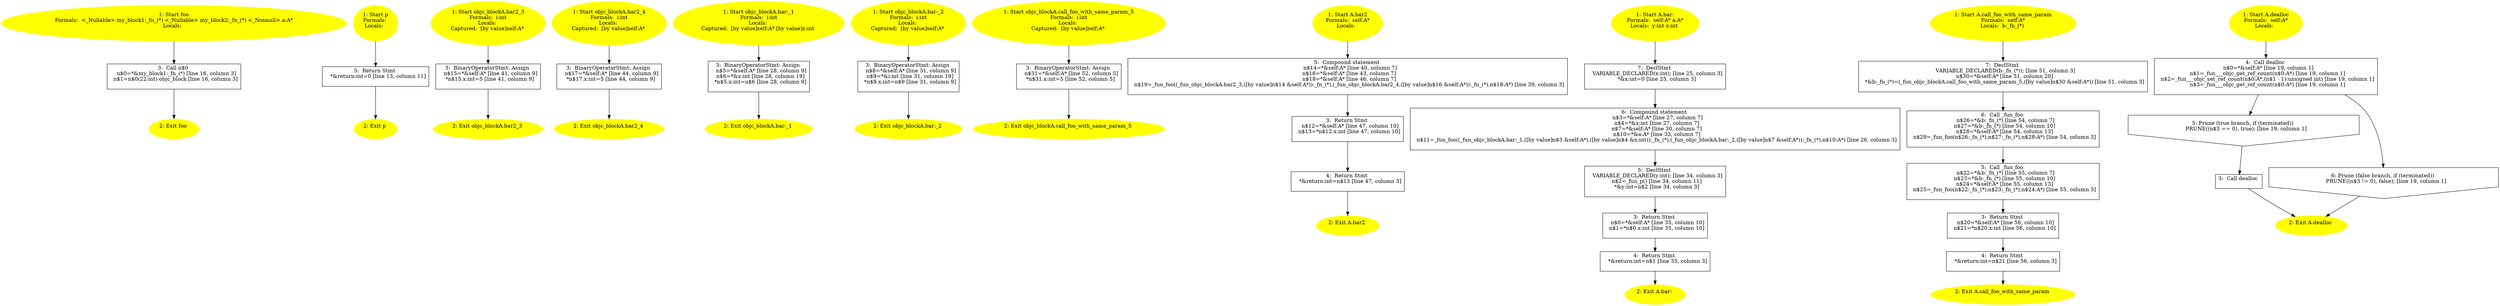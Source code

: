 /* @generated */
digraph cfg {
"foo.acbd18db4cc2f85cedef654fccc4a4d8_1" [label="1: Start foo\nFormals:  <_Nullable> my_block1:_fn_(*) <_Nullable> my_block2:_fn_(*) <_Nonnull> a:A*\nLocals:  \n  " color=yellow style=filled]
	

	 "foo.acbd18db4cc2f85cedef654fccc4a4d8_1" -> "foo.acbd18db4cc2f85cedef654fccc4a4d8_3" ;
"foo.acbd18db4cc2f85cedef654fccc4a4d8_2" [label="2: Exit foo \n  " color=yellow style=filled]
	

"foo.acbd18db4cc2f85cedef654fccc4a4d8_3" [label="3:  Call n$0 \n   n$0=*&my_block1:_fn_(*) [line 16, column 3]\n  n$1=n$0(22:int) objc_block [line 16, column 3]\n " shape="box"]
	

	 "foo.acbd18db4cc2f85cedef654fccc4a4d8_3" -> "foo.acbd18db4cc2f85cedef654fccc4a4d8_2" ;
"p.83878c91171338902e0fe0fb97a8c47a_1" [label="1: Start p\nFormals: \nLocals:  \n  " color=yellow style=filled]
	

	 "p.83878c91171338902e0fe0fb97a8c47a_1" -> "p.83878c91171338902e0fe0fb97a8c47a_3" ;
"p.83878c91171338902e0fe0fb97a8c47a_2" [label="2: Exit p \n  " color=yellow style=filled]
	

"p.83878c91171338902e0fe0fb97a8c47a_3" [label="3:  Return Stmt \n   *&return:int=0 [line 13, column 11]\n " shape="box"]
	

	 "p.83878c91171338902e0fe0fb97a8c47a_3" -> "p.83878c91171338902e0fe0fb97a8c47a_2" ;
"objc_blockA.bar2_3(class A).d749ef9e4d7f0a45237d8fe9e40fc593_1" [label="1: Start objc_blockA.bar2_3\nFormals:  i:int\nLocals: \nCaptured:  [by value]self:A* \n  " color=yellow style=filled]
	

	 "objc_blockA.bar2_3(class A).d749ef9e4d7f0a45237d8fe9e40fc593_1" -> "objc_blockA.bar2_3(class A).d749ef9e4d7f0a45237d8fe9e40fc593_3" ;
"objc_blockA.bar2_3(class A).d749ef9e4d7f0a45237d8fe9e40fc593_2" [label="2: Exit objc_blockA.bar2_3 \n  " color=yellow style=filled]
	

"objc_blockA.bar2_3(class A).d749ef9e4d7f0a45237d8fe9e40fc593_3" [label="3:  BinaryOperatorStmt: Assign \n   n$15=*&self:A* [line 41, column 9]\n  *n$15.x:int=5 [line 41, column 9]\n " shape="box"]
	

	 "objc_blockA.bar2_3(class A).d749ef9e4d7f0a45237d8fe9e40fc593_3" -> "objc_blockA.bar2_3(class A).d749ef9e4d7f0a45237d8fe9e40fc593_2" ;
"objc_blockA.bar2_4(class A).a4f29e420077ca6ce7e44776941a7430_1" [label="1: Start objc_blockA.bar2_4\nFormals:  i:int\nLocals: \nCaptured:  [by value]self:A* \n  " color=yellow style=filled]
	

	 "objc_blockA.bar2_4(class A).a4f29e420077ca6ce7e44776941a7430_1" -> "objc_blockA.bar2_4(class A).a4f29e420077ca6ce7e44776941a7430_3" ;
"objc_blockA.bar2_4(class A).a4f29e420077ca6ce7e44776941a7430_2" [label="2: Exit objc_blockA.bar2_4 \n  " color=yellow style=filled]
	

"objc_blockA.bar2_4(class A).a4f29e420077ca6ce7e44776941a7430_3" [label="3:  BinaryOperatorStmt: Assign \n   n$17=*&self:A* [line 44, column 9]\n  *n$17.x:int=5 [line 44, column 9]\n " shape="box"]
	

	 "objc_blockA.bar2_4(class A).a4f29e420077ca6ce7e44776941a7430_3" -> "objc_blockA.bar2_4(class A).a4f29e420077ca6ce7e44776941a7430_2" ;
"objc_blockA.bar:_1(class A).3dfd8f5104e9624c9f972777203745e3_1" [label="1: Start objc_blockA.bar:_1\nFormals:  i:int\nLocals: \nCaptured:  [by value]self:A* [by value]x:int \n  " color=yellow style=filled]
	

	 "objc_blockA.bar:_1(class A).3dfd8f5104e9624c9f972777203745e3_1" -> "objc_blockA.bar:_1(class A).3dfd8f5104e9624c9f972777203745e3_3" ;
"objc_blockA.bar:_1(class A).3dfd8f5104e9624c9f972777203745e3_2" [label="2: Exit objc_blockA.bar:_1 \n  " color=yellow style=filled]
	

"objc_blockA.bar:_1(class A).3dfd8f5104e9624c9f972777203745e3_3" [label="3:  BinaryOperatorStmt: Assign \n   n$5=*&self:A* [line 28, column 9]\n  n$6=*&x:int [line 28, column 19]\n  *n$5.x:int=n$6 [line 28, column 9]\n " shape="box"]
	

	 "objc_blockA.bar:_1(class A).3dfd8f5104e9624c9f972777203745e3_3" -> "objc_blockA.bar:_1(class A).3dfd8f5104e9624c9f972777203745e3_2" ;
"objc_blockA.bar:_2(class A).714c02790d023adc163c946a9f0220cd_1" [label="1: Start objc_blockA.bar:_2\nFormals:  i:int\nLocals: \nCaptured:  [by value]self:A* \n  " color=yellow style=filled]
	

	 "objc_blockA.bar:_2(class A).714c02790d023adc163c946a9f0220cd_1" -> "objc_blockA.bar:_2(class A).714c02790d023adc163c946a9f0220cd_3" ;
"objc_blockA.bar:_2(class A).714c02790d023adc163c946a9f0220cd_2" [label="2: Exit objc_blockA.bar:_2 \n  " color=yellow style=filled]
	

"objc_blockA.bar:_2(class A).714c02790d023adc163c946a9f0220cd_3" [label="3:  BinaryOperatorStmt: Assign \n   n$8=*&self:A* [line 31, column 9]\n  n$9=*&i:int [line 31, column 19]\n  *n$8.x:int=n$9 [line 31, column 9]\n " shape="box"]
	

	 "objc_blockA.bar:_2(class A).714c02790d023adc163c946a9f0220cd_3" -> "objc_blockA.bar:_2(class A).714c02790d023adc163c946a9f0220cd_2" ;
"objc_blockA.call_foo_with_same_param_5(class A).03c7f776ebd8253258577359808dec16_1" [label="1: Start objc_blockA.call_foo_with_same_param_5\nFormals:  i:int\nLocals: \nCaptured:  [by value]self:A* \n  " color=yellow style=filled]
	

	 "objc_blockA.call_foo_with_same_param_5(class A).03c7f776ebd8253258577359808dec16_1" -> "objc_blockA.call_foo_with_same_param_5(class A).03c7f776ebd8253258577359808dec16_3" ;
"objc_blockA.call_foo_with_same_param_5(class A).03c7f776ebd8253258577359808dec16_2" [label="2: Exit objc_blockA.call_foo_with_same_param_5 \n  " color=yellow style=filled]
	

"objc_blockA.call_foo_with_same_param_5(class A).03c7f776ebd8253258577359808dec16_3" [label="3:  BinaryOperatorStmt: Assign \n   n$31=*&self:A* [line 52, column 5]\n  *n$31.x:int=5 [line 52, column 5]\n " shape="box"]
	

	 "objc_blockA.call_foo_with_same_param_5(class A).03c7f776ebd8253258577359808dec16_3" -> "objc_blockA.call_foo_with_same_param_5(class A).03c7f776ebd8253258577359808dec16_2" ;
"bar2#A#instance.413fa5106d6a23f2bf18df99659efb82_1" [label="1: Start A.bar2\nFormals:  self:A*\nLocals:  \n  " color=yellow style=filled]
	

	 "bar2#A#instance.413fa5106d6a23f2bf18df99659efb82_1" -> "bar2#A#instance.413fa5106d6a23f2bf18df99659efb82_5" ;
"bar2#A#instance.413fa5106d6a23f2bf18df99659efb82_2" [label="2: Exit A.bar2 \n  " color=yellow style=filled]
	

"bar2#A#instance.413fa5106d6a23f2bf18df99659efb82_3" [label="3:  Return Stmt \n   n$12=*&self:A* [line 47, column 10]\n  n$13=*n$12.x:int [line 47, column 10]\n " shape="box"]
	

	 "bar2#A#instance.413fa5106d6a23f2bf18df99659efb82_3" -> "bar2#A#instance.413fa5106d6a23f2bf18df99659efb82_4" ;
"bar2#A#instance.413fa5106d6a23f2bf18df99659efb82_4" [label="4:  Return Stmt \n   *&return:int=n$13 [line 47, column 3]\n " shape="box"]
	

	 "bar2#A#instance.413fa5106d6a23f2bf18df99659efb82_4" -> "bar2#A#instance.413fa5106d6a23f2bf18df99659efb82_2" ;
"bar2#A#instance.413fa5106d6a23f2bf18df99659efb82_5" [label="5:  Compound statement \n   n$14=*&self:A* [line 40, column 7]\n  n$16=*&self:A* [line 43, column 7]\n  n$18=*&self:A* [line 46, column 7]\n  n$19=_fun_foo((_fun_objc_blockA.bar2_3,([by value]n$14 &self:A*)):_fn_(*),(_fun_objc_blockA.bar2_4,([by value]n$16 &self:A*)):_fn_(*),n$18:A*) [line 39, column 3]\n " shape="box"]
	

	 "bar2#A#instance.413fa5106d6a23f2bf18df99659efb82_5" -> "bar2#A#instance.413fa5106d6a23f2bf18df99659efb82_3" ;
"bar:#A(class A)#instance.3e4a860660eb436d473f8ceeb9c1a72b_1" [label="1: Start A.bar:\nFormals:  self:A* a:A*\nLocals:  y:int x:int \n  " color=yellow style=filled]
	

	 "bar:#A(class A)#instance.3e4a860660eb436d473f8ceeb9c1a72b_1" -> "bar:#A(class A)#instance.3e4a860660eb436d473f8ceeb9c1a72b_7" ;
"bar:#A(class A)#instance.3e4a860660eb436d473f8ceeb9c1a72b_2" [label="2: Exit A.bar: \n  " color=yellow style=filled]
	

"bar:#A(class A)#instance.3e4a860660eb436d473f8ceeb9c1a72b_3" [label="3:  Return Stmt \n   n$0=*&self:A* [line 35, column 10]\n  n$1=*n$0.x:int [line 35, column 10]\n " shape="box"]
	

	 "bar:#A(class A)#instance.3e4a860660eb436d473f8ceeb9c1a72b_3" -> "bar:#A(class A)#instance.3e4a860660eb436d473f8ceeb9c1a72b_4" ;
"bar:#A(class A)#instance.3e4a860660eb436d473f8ceeb9c1a72b_4" [label="4:  Return Stmt \n   *&return:int=n$1 [line 35, column 3]\n " shape="box"]
	

	 "bar:#A(class A)#instance.3e4a860660eb436d473f8ceeb9c1a72b_4" -> "bar:#A(class A)#instance.3e4a860660eb436d473f8ceeb9c1a72b_2" ;
"bar:#A(class A)#instance.3e4a860660eb436d473f8ceeb9c1a72b_5" [label="5:  DeclStmt \n   VARIABLE_DECLARED(y:int); [line 34, column 3]\n  n$2=_fun_p() [line 34, column 11]\n  *&y:int=n$2 [line 34, column 3]\n " shape="box"]
	

	 "bar:#A(class A)#instance.3e4a860660eb436d473f8ceeb9c1a72b_5" -> "bar:#A(class A)#instance.3e4a860660eb436d473f8ceeb9c1a72b_3" ;
"bar:#A(class A)#instance.3e4a860660eb436d473f8ceeb9c1a72b_6" [label="6:  Compound statement \n   n$3=*&self:A* [line 27, column 7]\n  n$4=*&x:int [line 27, column 7]\n  n$7=*&self:A* [line 30, column 7]\n  n$10=*&a:A* [line 33, column 7]\n  n$11=_fun_foo((_fun_objc_blockA.bar:_1,([by value]n$3 &self:A*),([by value]n$4 &x:int)):_fn_(*),(_fun_objc_blockA.bar:_2,([by value]n$7 &self:A*)):_fn_(*),n$10:A*) [line 26, column 3]\n " shape="box"]
	

	 "bar:#A(class A)#instance.3e4a860660eb436d473f8ceeb9c1a72b_6" -> "bar:#A(class A)#instance.3e4a860660eb436d473f8ceeb9c1a72b_5" ;
"bar:#A(class A)#instance.3e4a860660eb436d473f8ceeb9c1a72b_7" [label="7:  DeclStmt \n   VARIABLE_DECLARED(x:int); [line 25, column 3]\n  *&x:int=0 [line 25, column 3]\n " shape="box"]
	

	 "bar:#A(class A)#instance.3e4a860660eb436d473f8ceeb9c1a72b_7" -> "bar:#A(class A)#instance.3e4a860660eb436d473f8ceeb9c1a72b_6" ;
"call_foo_with_same_param#A#instance.7f01b1476c1662f7ce825ec7b1739a00_1" [label="1: Start A.call_foo_with_same_param\nFormals:  self:A*\nLocals:  b:_fn_(*) \n  " color=yellow style=filled]
	

	 "call_foo_with_same_param#A#instance.7f01b1476c1662f7ce825ec7b1739a00_1" -> "call_foo_with_same_param#A#instance.7f01b1476c1662f7ce825ec7b1739a00_7" ;
"call_foo_with_same_param#A#instance.7f01b1476c1662f7ce825ec7b1739a00_2" [label="2: Exit A.call_foo_with_same_param \n  " color=yellow style=filled]
	

"call_foo_with_same_param#A#instance.7f01b1476c1662f7ce825ec7b1739a00_3" [label="3:  Return Stmt \n   n$20=*&self:A* [line 56, column 10]\n  n$21=*n$20.x:int [line 56, column 10]\n " shape="box"]
	

	 "call_foo_with_same_param#A#instance.7f01b1476c1662f7ce825ec7b1739a00_3" -> "call_foo_with_same_param#A#instance.7f01b1476c1662f7ce825ec7b1739a00_4" ;
"call_foo_with_same_param#A#instance.7f01b1476c1662f7ce825ec7b1739a00_4" [label="4:  Return Stmt \n   *&return:int=n$21 [line 56, column 3]\n " shape="box"]
	

	 "call_foo_with_same_param#A#instance.7f01b1476c1662f7ce825ec7b1739a00_4" -> "call_foo_with_same_param#A#instance.7f01b1476c1662f7ce825ec7b1739a00_2" ;
"call_foo_with_same_param#A#instance.7f01b1476c1662f7ce825ec7b1739a00_5" [label="5:  Call _fun_foo \n   n$22=*&b:_fn_(*) [line 55, column 7]\n  n$23=*&b:_fn_(*) [line 55, column 10]\n  n$24=*&self:A* [line 55, column 13]\n  n$25=_fun_foo(n$22:_fn_(*),n$23:_fn_(*),n$24:A*) [line 55, column 3]\n " shape="box"]
	

	 "call_foo_with_same_param#A#instance.7f01b1476c1662f7ce825ec7b1739a00_5" -> "call_foo_with_same_param#A#instance.7f01b1476c1662f7ce825ec7b1739a00_3" ;
"call_foo_with_same_param#A#instance.7f01b1476c1662f7ce825ec7b1739a00_6" [label="6:  Call _fun_foo \n   n$26=*&b:_fn_(*) [line 54, column 7]\n  n$27=*&b:_fn_(*) [line 54, column 10]\n  n$28=*&self:A* [line 54, column 13]\n  n$29=_fun_foo(n$26:_fn_(*),n$27:_fn_(*),n$28:A*) [line 54, column 3]\n " shape="box"]
	

	 "call_foo_with_same_param#A#instance.7f01b1476c1662f7ce825ec7b1739a00_6" -> "call_foo_with_same_param#A#instance.7f01b1476c1662f7ce825ec7b1739a00_5" ;
"call_foo_with_same_param#A#instance.7f01b1476c1662f7ce825ec7b1739a00_7" [label="7:  DeclStmt \n   VARIABLE_DECLARED(b:_fn_(*)); [line 51, column 3]\n  n$30=*&self:A* [line 51, column 20]\n  *&b:_fn_(*)=(_fun_objc_blockA.call_foo_with_same_param_5,([by value]n$30 &self:A*)) [line 51, column 3]\n " shape="box"]
	

	 "call_foo_with_same_param#A#instance.7f01b1476c1662f7ce825ec7b1739a00_7" -> "call_foo_with_same_param#A#instance.7f01b1476c1662f7ce825ec7b1739a00_6" ;
"dealloc#A#instance.55ac864e91dcd5d484e8ab7d8eb94fcb_1" [label="1: Start A.dealloc\nFormals:  self:A*\nLocals:  \n  " color=yellow style=filled]
	

	 "dealloc#A#instance.55ac864e91dcd5d484e8ab7d8eb94fcb_1" -> "dealloc#A#instance.55ac864e91dcd5d484e8ab7d8eb94fcb_4" ;
"dealloc#A#instance.55ac864e91dcd5d484e8ab7d8eb94fcb_2" [label="2: Exit A.dealloc \n  " color=yellow style=filled]
	

"dealloc#A#instance.55ac864e91dcd5d484e8ab7d8eb94fcb_3" [label="3:  Call dealloc \n  " shape="box"]
	

	 "dealloc#A#instance.55ac864e91dcd5d484e8ab7d8eb94fcb_3" -> "dealloc#A#instance.55ac864e91dcd5d484e8ab7d8eb94fcb_2" ;
"dealloc#A#instance.55ac864e91dcd5d484e8ab7d8eb94fcb_4" [label="4:  Call dealloc \n   n$0=*&self:A* [line 19, column 1]\n  n$1=_fun___objc_get_ref_count(n$0:A*) [line 19, column 1]\n  n$2=_fun___objc_set_ref_count(n$0:A*,(n$1 - 1):unsigned int) [line 19, column 1]\n  n$3=_fun___objc_get_ref_count(n$0:A*) [line 19, column 1]\n " shape="box"]
	

	 "dealloc#A#instance.55ac864e91dcd5d484e8ab7d8eb94fcb_4" -> "dealloc#A#instance.55ac864e91dcd5d484e8ab7d8eb94fcb_5" ;
	 "dealloc#A#instance.55ac864e91dcd5d484e8ab7d8eb94fcb_4" -> "dealloc#A#instance.55ac864e91dcd5d484e8ab7d8eb94fcb_6" ;
"dealloc#A#instance.55ac864e91dcd5d484e8ab7d8eb94fcb_5" [label="5: Prune (true branch, if (terminated)) \n   PRUNE((n$3 == 0), true); [line 19, column 1]\n " shape="invhouse"]
	

	 "dealloc#A#instance.55ac864e91dcd5d484e8ab7d8eb94fcb_5" -> "dealloc#A#instance.55ac864e91dcd5d484e8ab7d8eb94fcb_3" ;
"dealloc#A#instance.55ac864e91dcd5d484e8ab7d8eb94fcb_6" [label="6: Prune (false branch, if (terminated)) \n   PRUNE((n$3 != 0), false); [line 19, column 1]\n " shape="invhouse"]
	

	 "dealloc#A#instance.55ac864e91dcd5d484e8ab7d8eb94fcb_6" -> "dealloc#A#instance.55ac864e91dcd5d484e8ab7d8eb94fcb_2" ;
}

